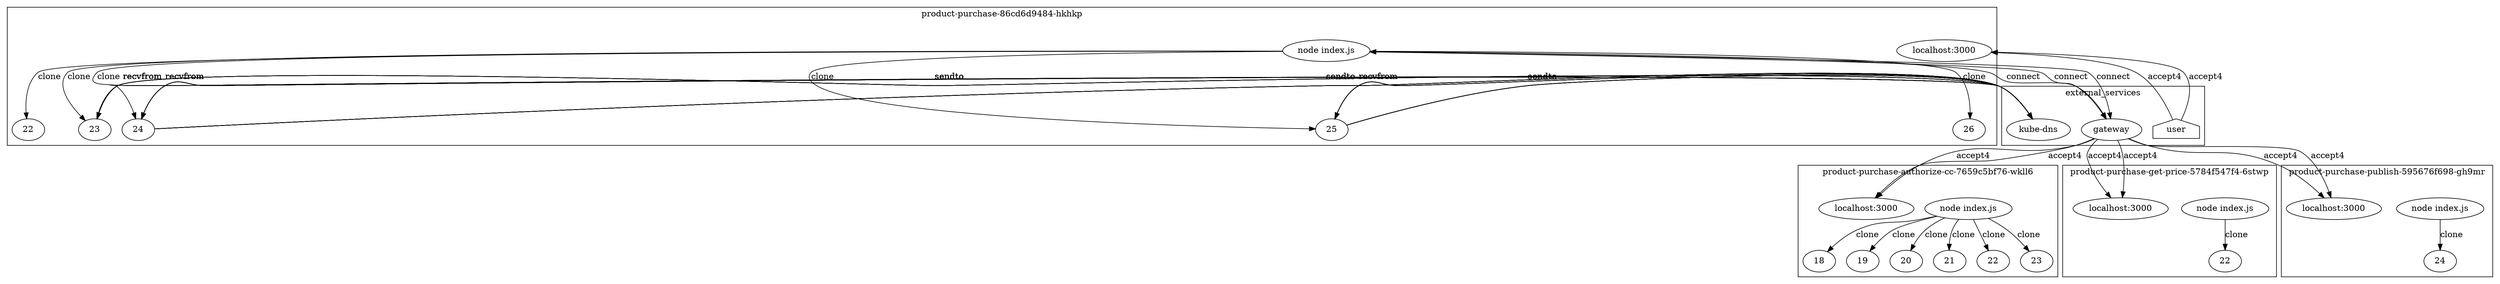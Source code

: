 digraph G {
	subgraph "cluster_ product-purchase-authorize-cc-7659c5bf76-wkll6 " {
		label=" product-purchase-authorize-cc-7659c5bf76-wkll6 "
		90592 [label="node index.js"]
		90592 -> 90620 [label=clone]
		90592 -> 90633 [label=clone]
		90592 -> 90640 [label=clone]
		90592 -> 90646 [label=clone]
		90592 -> 90653 [label=clone]
		90592 -> 90734 [label=clone]
		"product-purchase-authorize-cc_localhost_3000" [label="localhost:3000"]
		"product-purchase-authorize-cc_localhost_3000" [label="localhost:3000"]
		90620 [label=18]
		90633 [label=19]
		90640 [label=20]
		90646 [label=21]
		90653 [label=22]
		90734 [label=23]
	}
	subgraph "cluster_ product-purchase-86cd6d9484-hkhkp " {
		label=" product-purchase-86cd6d9484-hkhkp "
		91224 [label="node index.js"]
		91224 -> 91328 [label=clone]
		"product-purchase_localhost_3000" [label="localhost:3000"]
		"product-purchase_localhost_3000" [label="localhost:3000"]
		91224 -> 94223 [label=clone]
		91224 -> 94230 [label=clone]
		91224 -> 94237 [label=clone]
		91224 -> 94244 [label=clone]
		91328 [label=22]
		94223 [label=23]
		94230 [label=24]
		94237 [label=25]
		94244 [label=26]
	}
	subgraph "cluster_ product-purchase-get-price-5784f547f4-6stwp " {
		label=" product-purchase-get-price-5784f547f4-6stwp "
		92124 [label="node index.js"]
		92124 -> 92253 [label=clone]
		"product-purchase-get-price_localhost_3000" [label="localhost:3000"]
		"product-purchase-get-price_localhost_3000" [label="localhost:3000"]
		92253 [label=22]
	}
	subgraph "cluster_ product-purchase-publish-595676f698-gh9mr " {
		label=" product-purchase-publish-595676f698-gh9mr "
		93150 [label="node index.js"]
		93150 -> 93296 [label=clone]
		"product-purchase-publish_localhost_3000" [label="localhost:3000"]
		"product-purchase-publish_localhost_3000" [label="localhost:3000"]
		93296 [label=24]
	}
	subgraph cluster_services {
		label=external_services
		user [shape=house]
		"10.107.89.58_8080" -> "product-purchase-authorize-cc_localhost_3000" [label=accept4]
		"10.107.89.58_8080" -> "product-purchase-authorize-cc_localhost_3000" [label=accept4]
		user -> "product-purchase_localhost_3000" [label=accept4]
		user -> "product-purchase_localhost_3000" [label=accept4]
		"10.107.89.58_8080" [label=gateway]
		91224 -> "10.107.89.58_8080" [label=connect dir=both]
		"10.107.89.58_8080" [label=gateway]
		91224 -> "10.107.89.58_8080" [label=connect dir=both]
		"10.107.89.58_8080" [label=gateway]
		91224 -> "10.107.89.58_8080" [label=connect dir=both]
		"10.96.0.10_53" [label="kube-dns"]
		94223 -> "10.96.0.10_53" [label=sendto]
		"10.96.0.10_53" [label="kube-dns"]
		94223 -> "10.96.0.10_53" [label=sendto]
		"10.96.0.10_53" [label="kube-dns"]
		"10.96.0.10_53" -> 94223 [label=recvfrom]
		"10.96.0.10_53" [label="kube-dns"]
		"10.96.0.10_53" -> 94223 [label=recvfrom]
		"10.96.0.10_53" [label="kube-dns"]
		94223 -> "10.96.0.10_53" [label=sendto]
		"10.96.0.10_53" [label="kube-dns"]
		94223 -> "10.96.0.10_53" [label=sendto]
		"10.96.0.10_53" [label="kube-dns"]
		"10.96.0.10_53" -> 94223 [label=recvfrom]
		"10.96.0.10_53" [label="kube-dns"]
		"10.96.0.10_53" -> 94223 [label=recvfrom]
		"10.96.0.10_53" [label="kube-dns"]
		94223 -> "10.96.0.10_53" [label=sendto]
		"10.96.0.10_53" [label="kube-dns"]
		94223 -> "10.96.0.10_53" [label=sendto]
		"10.96.0.10_53" [label="kube-dns"]
		"10.96.0.10_53" -> 94223 [label=recvfrom]
		"10.96.0.10_53" [label="kube-dns"]
		"10.96.0.10_53" -> 94223 [label=recvfrom]
		"10.96.0.10_53" [label="kube-dns"]
		94223 -> "10.96.0.10_53" [label=sendto]
		"10.96.0.10_53" [label="kube-dns"]
		94223 -> "10.96.0.10_53" [label=sendto]
		"10.96.0.10_53" [label="kube-dns"]
		"10.96.0.10_53" -> 94223 [label=recvfrom]
		"10.96.0.10_53" [label="kube-dns"]
		"10.96.0.10_53" -> 94223 [label=recvfrom]
		"10.96.0.10_53" [label="kube-dns"]
		94230 -> "10.96.0.10_53" [label=sendto]
		"10.96.0.10_53" [label="kube-dns"]
		94230 -> "10.96.0.10_53" [label=sendto]
		"10.96.0.10_53" [label="kube-dns"]
		"10.96.0.10_53" -> 94230 [label=recvfrom]
		"10.96.0.10_53" [label="kube-dns"]
		"10.96.0.10_53" -> 94230 [label=recvfrom]
		"10.96.0.10_53" [label="kube-dns"]
		94230 -> "10.96.0.10_53" [label=sendto]
		"10.96.0.10_53" [label="kube-dns"]
		94230 -> "10.96.0.10_53" [label=sendto]
		"10.96.0.10_53" [label="kube-dns"]
		"10.96.0.10_53" -> 94230 [label=recvfrom]
		"10.96.0.10_53" [label="kube-dns"]
		"10.96.0.10_53" -> 94230 [label=recvfrom]
		"10.96.0.10_53" [label="kube-dns"]
		94230 -> "10.96.0.10_53" [label=sendto]
		"10.96.0.10_53" [label="kube-dns"]
		94230 -> "10.96.0.10_53" [label=sendto]
		"10.96.0.10_53" [label="kube-dns"]
		"10.96.0.10_53" -> 94230 [label=recvfrom]
		"10.96.0.10_53" [label="kube-dns"]
		"10.96.0.10_53" -> 94230 [label=recvfrom]
		"10.96.0.10_53" [label="kube-dns"]
		94230 -> "10.96.0.10_53" [label=sendto]
		"10.96.0.10_53" [label="kube-dns"]
		94230 -> "10.96.0.10_53" [label=sendto]
		"10.96.0.10_53" [label="kube-dns"]
		"10.96.0.10_53" -> 94230 [label=recvfrom]
		"10.96.0.10_53" [label="kube-dns"]
		"10.96.0.10_53" -> 94230 [label=recvfrom]
		"10.96.0.10_53" [label="kube-dns"]
		94237 -> "10.96.0.10_53" [label=sendto]
		"10.96.0.10_53" [label="kube-dns"]
		94237 -> "10.96.0.10_53" [label=sendto]
		"10.96.0.10_53" [label="kube-dns"]
		"10.96.0.10_53" -> 94237 [label=recvfrom]
		"10.96.0.10_53" [label="kube-dns"]
		"10.96.0.10_53" -> 94237 [label=recvfrom]
		"10.96.0.10_53" [label="kube-dns"]
		94237 -> "10.96.0.10_53" [label=sendto]
		"10.96.0.10_53" [label="kube-dns"]
		94237 -> "10.96.0.10_53" [label=sendto]
		"10.96.0.10_53" [label="kube-dns"]
		"10.96.0.10_53" -> 94237 [label=recvfrom]
		"10.96.0.10_53" [label="kube-dns"]
		"10.96.0.10_53" -> 94237 [label=recvfrom]
		"10.96.0.10_53" [label="kube-dns"]
		94237 -> "10.96.0.10_53" [label=sendto]
		"10.96.0.10_53" [label="kube-dns"]
		94237 -> "10.96.0.10_53" [label=sendto]
		"10.96.0.10_53" [label="kube-dns"]
		"10.96.0.10_53" -> 94237 [label=recvfrom]
		"10.96.0.10_53" [label="kube-dns"]
		"10.96.0.10_53" -> 94237 [label=recvfrom]
		"10.96.0.10_53" [label="kube-dns"]
		94237 -> "10.96.0.10_53" [label=sendto]
		"10.96.0.10_53" [label="kube-dns"]
		94237 -> "10.96.0.10_53" [label=sendto]
		"10.96.0.10_53" [label="kube-dns"]
		"10.96.0.10_53" -> 94237 [label=recvfrom]
		"10.96.0.10_53" [label="kube-dns"]
		"10.96.0.10_53" -> 94237 [label=recvfrom]
		"10.107.89.58_8080" -> "product-purchase-get-price_localhost_3000" [label=accept4]
		"10.107.89.58_8080" -> "product-purchase-get-price_localhost_3000" [label=accept4]
		"10.107.89.58_8080" -> "product-purchase-publish_localhost_3000" [label=accept4]
		"10.107.89.58_8080" -> "product-purchase-publish_localhost_3000" [label=accept4]
	}
}
